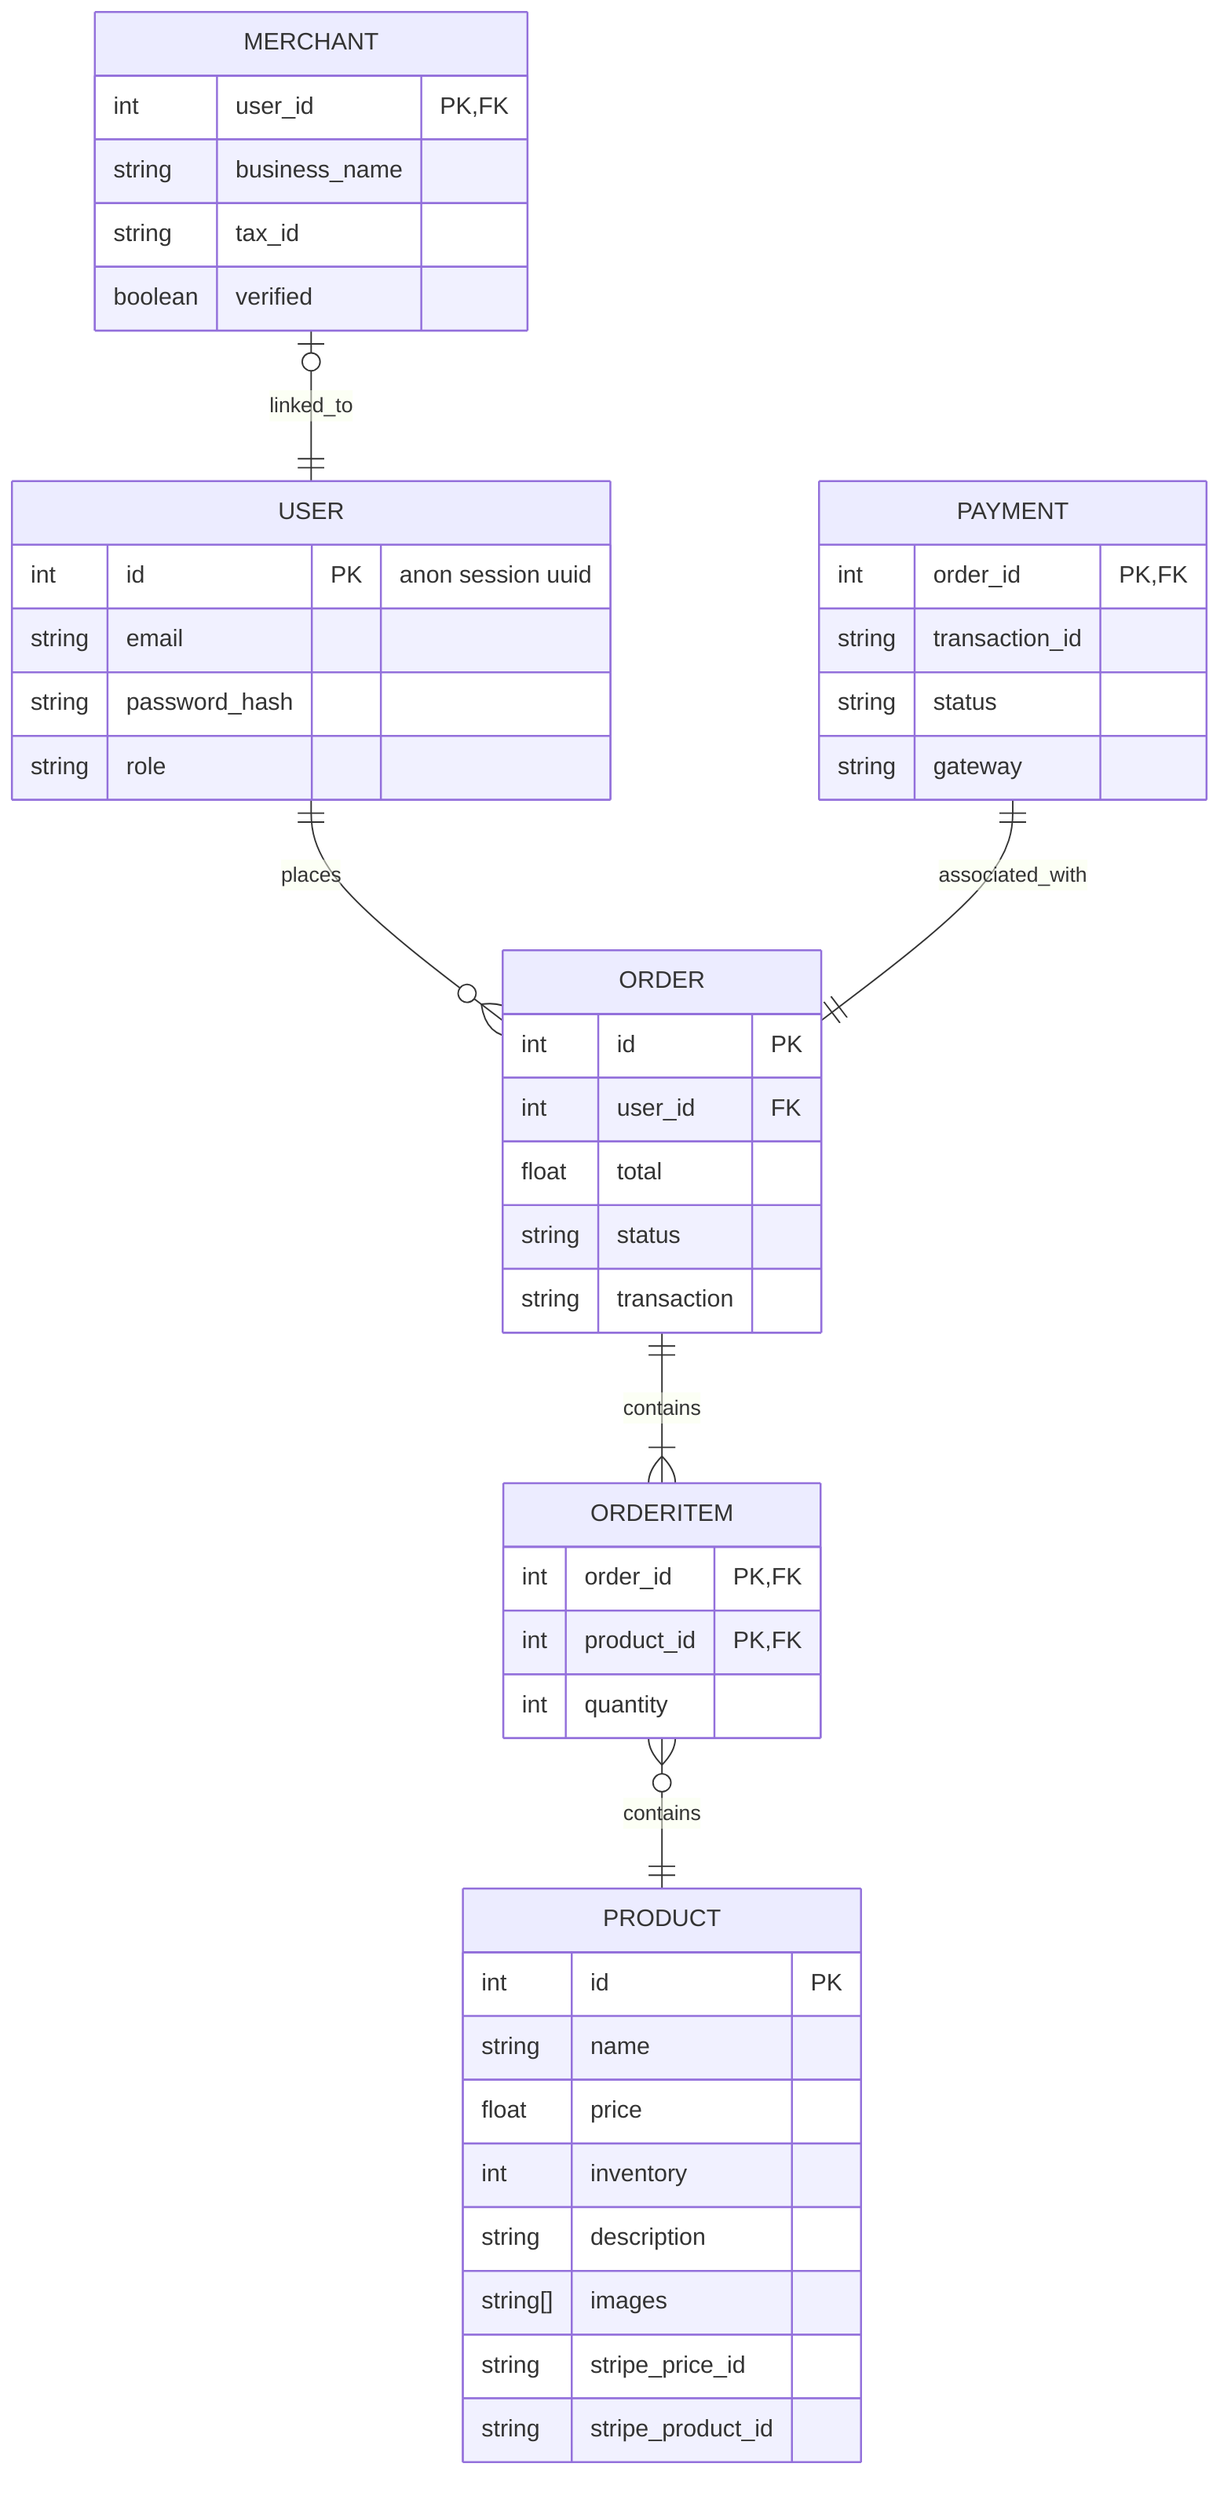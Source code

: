erDiagram
        USER ||--o{ ORDER : places
        USER {
            int id PK "anon session uuid"
            string email
            string password_hash
            string role
        }

        %% MERCHANT ||--o{ PRODUCT : sells
        MERCHANT |o--|| USER : linked_to
        MERCHANT {
            int user_id PK, FK  
            string business_name
            string tax_id
            boolean verified
        }

        %% PRODUCT ||--o{ REVIEW : reviewed_by
        ORDER ||--|{ ORDERITEM : contains
        PRODUCT {
            int id PK
            %% int merchant_id FK
            %% int category_id FK
            string name
            float price
            int inventory
            string description
            string[] images
            string stripe_price_id
            string stripe_product_id
        }
        
        ORDER {
            int id PK
            int user_id FK
            float total
            string status
            string transaction
        }

        ORDERITEM }o--|| PRODUCT: contains
        ORDERITEM {
            int order_id PK, FK
            int product_id PK, FK
            int quantity
        }

        PAYMENT ||--|| ORDER : associated_with
        PAYMENT {
            int order_id PK, FK
            string transaction_id
            string status
            string gateway
        }